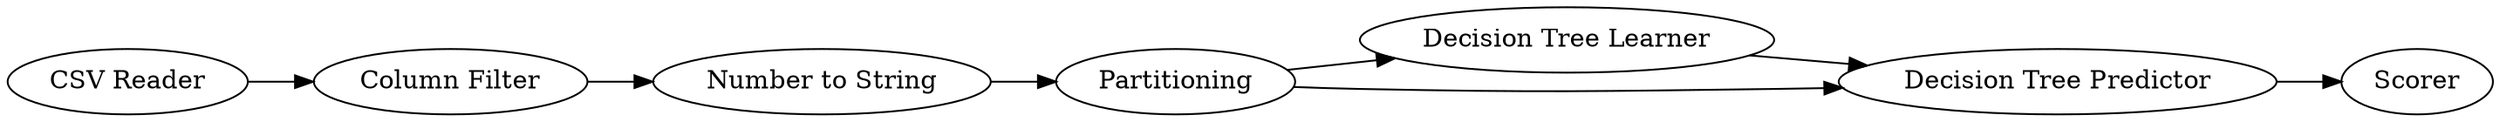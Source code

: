 digraph {
	11 -> 6
	3 -> 4
	10 -> 3
	1 -> 10
	4 -> 11
	6 -> 7
	4 -> 6
	1 [label="CSV Reader"]
	7 [label=Scorer]
	11 [label="Decision Tree Learner"]
	4 [label=Partitioning]
	6 [label="Decision Tree Predictor"]
	3 [label="Number to String"]
	10 [label="Column Filter"]
	rankdir=LR
}
